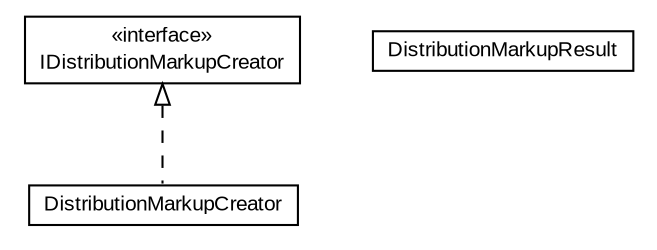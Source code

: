 #!/usr/local/bin/dot
#
# Class diagram 
# Generated by UMLGraph version R5_6-24-gf6e263 (http://www.umlgraph.org/)
#

digraph G {
	edge [fontname="arial",fontsize=10,labelfontname="arial",labelfontsize=10];
	node [fontname="arial",fontsize=10,shape=plaintext];
	nodesep=0.25;
	ranksep=0.5;
	// edu.arizona.biosemantics.semanticmarkup.markupelement.distribution.markup.IDistributionMarkupCreator
	c17758 [label=<<table title="edu.arizona.biosemantics.semanticmarkup.markupelement.distribution.markup.IDistributionMarkupCreator" border="0" cellborder="1" cellspacing="0" cellpadding="2" port="p" href="./IDistributionMarkupCreator.html">
		<tr><td><table border="0" cellspacing="0" cellpadding="1">
<tr><td align="center" balign="center"> &#171;interface&#187; </td></tr>
<tr><td align="center" balign="center"> IDistributionMarkupCreator </td></tr>
		</table></td></tr>
		</table>>, URL="./IDistributionMarkupCreator.html", fontname="arial", fontcolor="black", fontsize=10.0];
	// edu.arizona.biosemantics.semanticmarkup.markupelement.distribution.markup.DistributionMarkupResult
	c17759 [label=<<table title="edu.arizona.biosemantics.semanticmarkup.markupelement.distribution.markup.DistributionMarkupResult" border="0" cellborder="1" cellspacing="0" cellpadding="2" port="p" href="./DistributionMarkupResult.html">
		<tr><td><table border="0" cellspacing="0" cellpadding="1">
<tr><td align="center" balign="center"> DistributionMarkupResult </td></tr>
		</table></td></tr>
		</table>>, URL="./DistributionMarkupResult.html", fontname="arial", fontcolor="black", fontsize=10.0];
	// edu.arizona.biosemantics.semanticmarkup.markupelement.distribution.markup.DistributionMarkupCreator
	c17760 [label=<<table title="edu.arizona.biosemantics.semanticmarkup.markupelement.distribution.markup.DistributionMarkupCreator" border="0" cellborder="1" cellspacing="0" cellpadding="2" port="p" href="./DistributionMarkupCreator.html">
		<tr><td><table border="0" cellspacing="0" cellpadding="1">
<tr><td align="center" balign="center"> DistributionMarkupCreator </td></tr>
		</table></td></tr>
		</table>>, URL="./DistributionMarkupCreator.html", fontname="arial", fontcolor="black", fontsize=10.0];
	//edu.arizona.biosemantics.semanticmarkup.markupelement.distribution.markup.DistributionMarkupCreator implements edu.arizona.biosemantics.semanticmarkup.markupelement.distribution.markup.IDistributionMarkupCreator
	c17758:p -> c17760:p [dir=back,arrowtail=empty,style=dashed];
}

